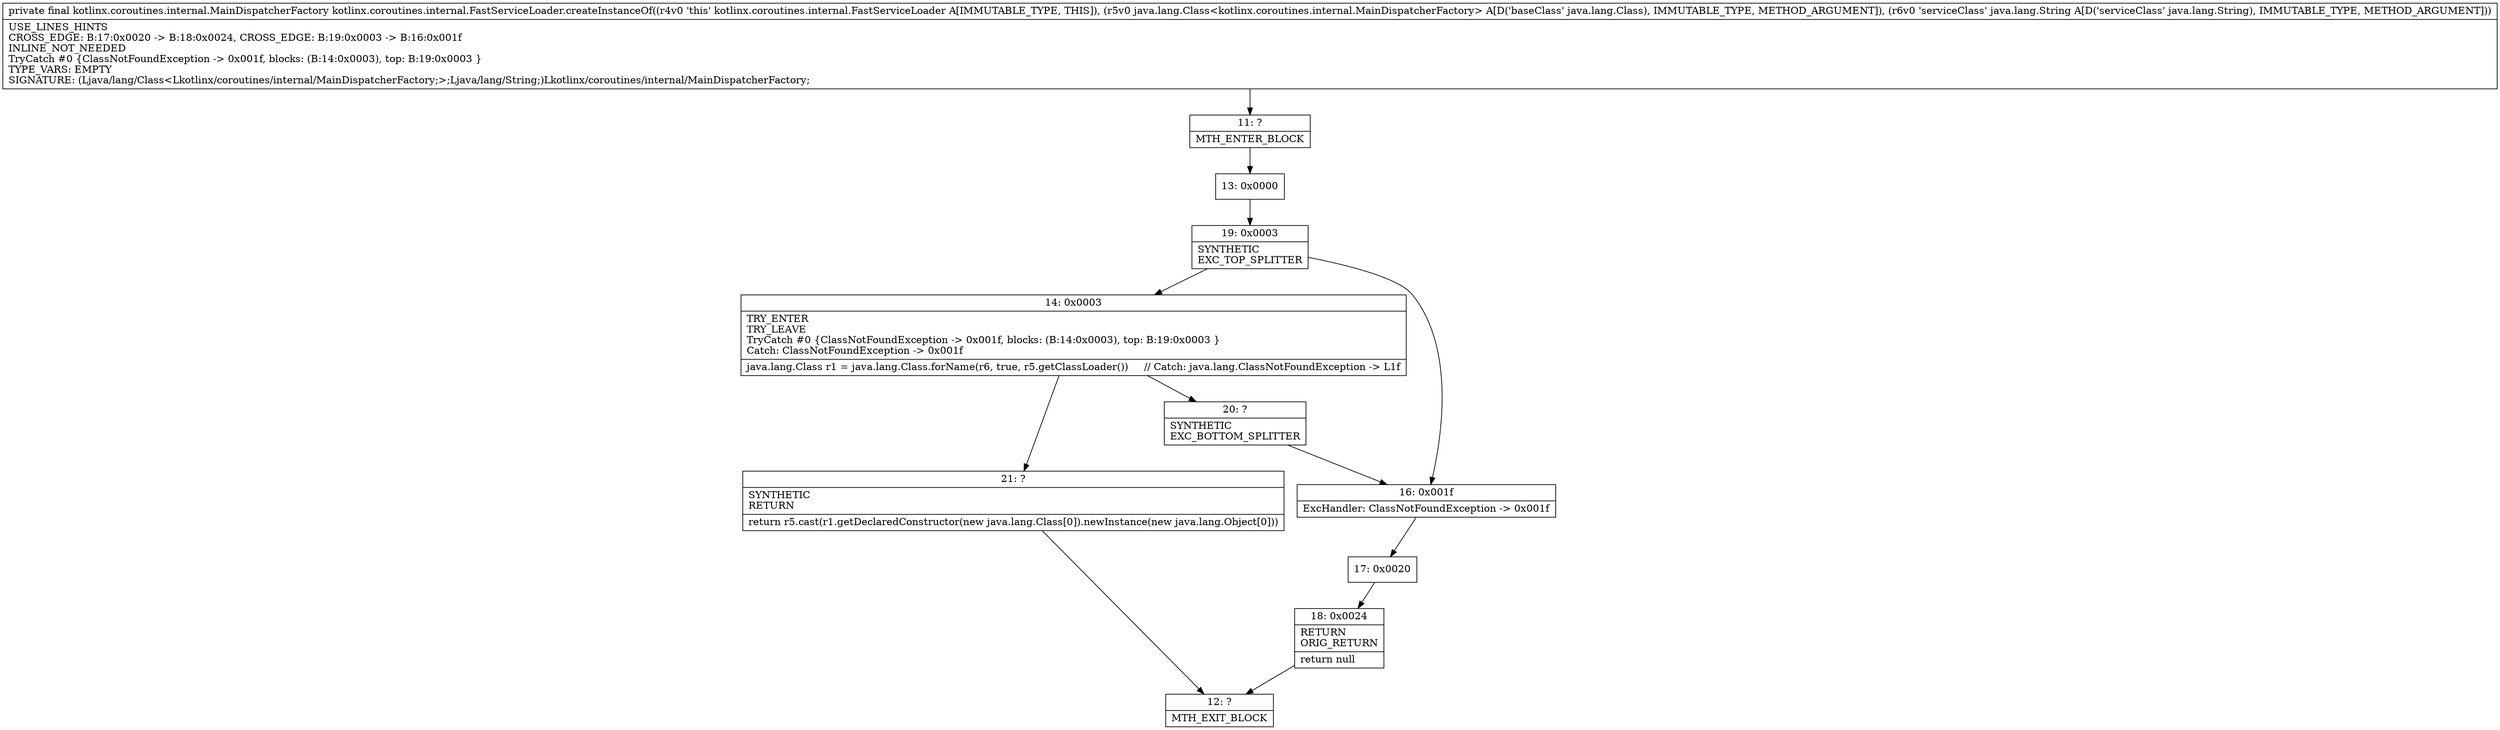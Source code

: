 digraph "CFG forkotlinx.coroutines.internal.FastServiceLoader.createInstanceOf(Ljava\/lang\/Class;Ljava\/lang\/String;)Lkotlinx\/coroutines\/internal\/MainDispatcherFactory;" {
Node_11 [shape=record,label="{11\:\ ?|MTH_ENTER_BLOCK\l}"];
Node_13 [shape=record,label="{13\:\ 0x0000}"];
Node_19 [shape=record,label="{19\:\ 0x0003|SYNTHETIC\lEXC_TOP_SPLITTER\l}"];
Node_14 [shape=record,label="{14\:\ 0x0003|TRY_ENTER\lTRY_LEAVE\lTryCatch #0 \{ClassNotFoundException \-\> 0x001f, blocks: (B:14:0x0003), top: B:19:0x0003 \}\lCatch: ClassNotFoundException \-\> 0x001f\l|java.lang.Class r1 = java.lang.Class.forName(r6, true, r5.getClassLoader())     \/\/ Catch: java.lang.ClassNotFoundException \-\> L1f\l}"];
Node_20 [shape=record,label="{20\:\ ?|SYNTHETIC\lEXC_BOTTOM_SPLITTER\l}"];
Node_21 [shape=record,label="{21\:\ ?|SYNTHETIC\lRETURN\l|return r5.cast(r1.getDeclaredConstructor(new java.lang.Class[0]).newInstance(new java.lang.Object[0]))\l}"];
Node_12 [shape=record,label="{12\:\ ?|MTH_EXIT_BLOCK\l}"];
Node_16 [shape=record,label="{16\:\ 0x001f|ExcHandler: ClassNotFoundException \-\> 0x001f\l}"];
Node_17 [shape=record,label="{17\:\ 0x0020}"];
Node_18 [shape=record,label="{18\:\ 0x0024|RETURN\lORIG_RETURN\l|return null\l}"];
MethodNode[shape=record,label="{private final kotlinx.coroutines.internal.MainDispatcherFactory kotlinx.coroutines.internal.FastServiceLoader.createInstanceOf((r4v0 'this' kotlinx.coroutines.internal.FastServiceLoader A[IMMUTABLE_TYPE, THIS]), (r5v0 java.lang.Class\<kotlinx.coroutines.internal.MainDispatcherFactory\> A[D('baseClass' java.lang.Class), IMMUTABLE_TYPE, METHOD_ARGUMENT]), (r6v0 'serviceClass' java.lang.String A[D('serviceClass' java.lang.String), IMMUTABLE_TYPE, METHOD_ARGUMENT]))  | USE_LINES_HINTS\lCROSS_EDGE: B:17:0x0020 \-\> B:18:0x0024, CROSS_EDGE: B:19:0x0003 \-\> B:16:0x001f\lINLINE_NOT_NEEDED\lTryCatch #0 \{ClassNotFoundException \-\> 0x001f, blocks: (B:14:0x0003), top: B:19:0x0003 \}\lTYPE_VARS: EMPTY\lSIGNATURE: (Ljava\/lang\/Class\<Lkotlinx\/coroutines\/internal\/MainDispatcherFactory;\>;Ljava\/lang\/String;)Lkotlinx\/coroutines\/internal\/MainDispatcherFactory;\l}"];
MethodNode -> Node_11;Node_11 -> Node_13;
Node_13 -> Node_19;
Node_19 -> Node_14;
Node_19 -> Node_16;
Node_14 -> Node_20;
Node_14 -> Node_21;
Node_20 -> Node_16;
Node_21 -> Node_12;
Node_16 -> Node_17;
Node_17 -> Node_18;
Node_18 -> Node_12;
}

